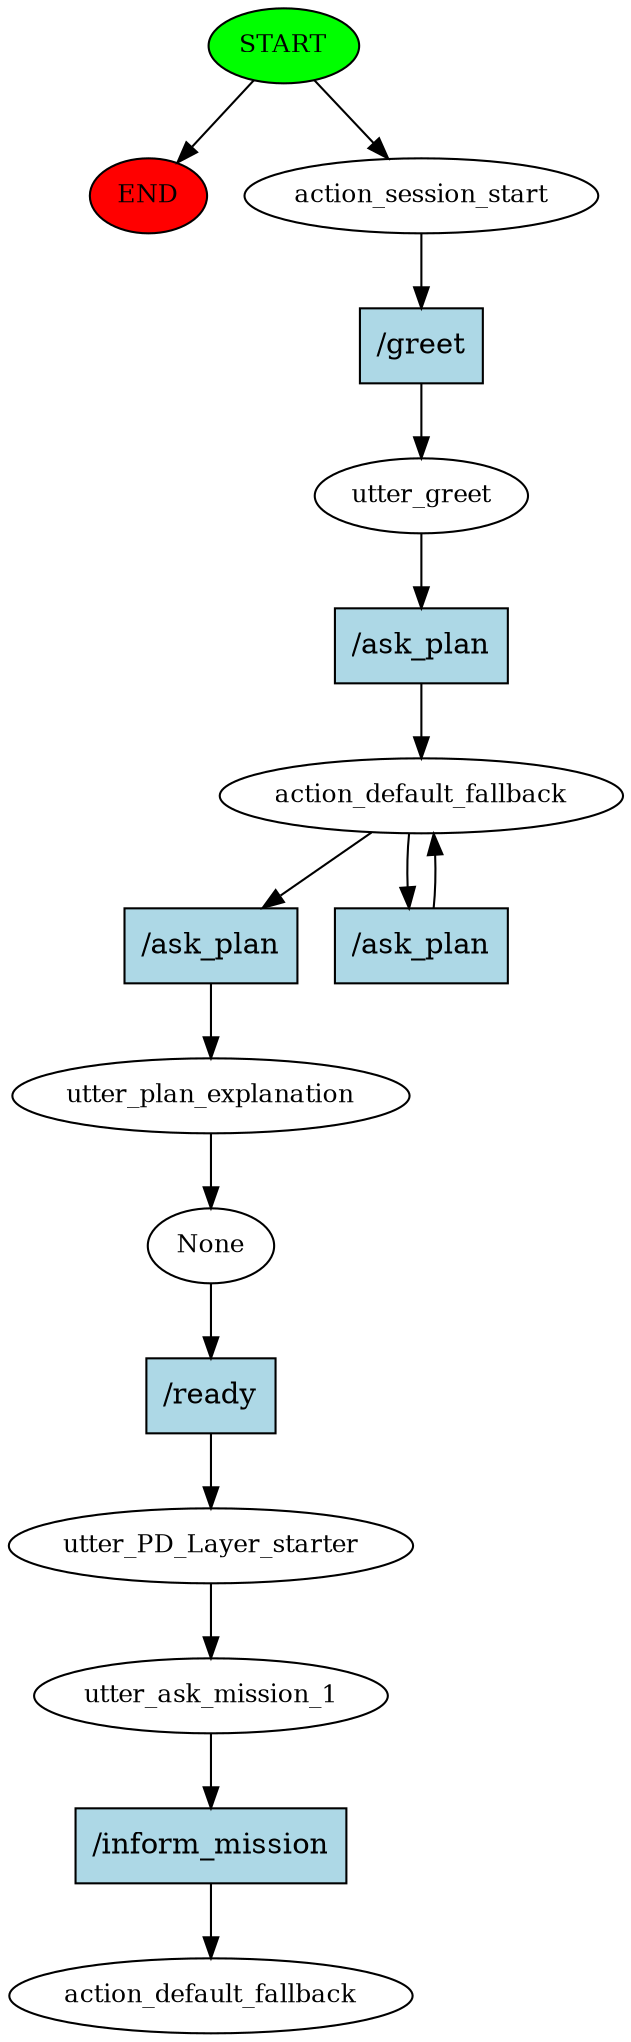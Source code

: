 digraph  {
0 [class="start active", fillcolor=green, fontsize=12, label=START, style=filled];
"-1" [class=end, fillcolor=red, fontsize=12, label=END, style=filled];
1 [class=active, fontsize=12, label=action_session_start];
2 [class=active, fontsize=12, label=utter_greet];
3 [class=active, fontsize=12, label=action_default_fallback];
5 [class=active, fontsize=12, label=utter_plan_explanation];
6 [class=active, fontsize=12, label=None];
7 [class=active, fontsize=12, label=utter_PD_Layer_starter];
8 [class=active, fontsize=12, label=utter_ask_mission_1];
9 [class="dashed active", fontsize=12, label=action_default_fallback];
10 [class="intent active", fillcolor=lightblue, label="/greet", shape=rect, style=filled];
11 [class="intent active", fillcolor=lightblue, label="/ask_plan", shape=rect, style=filled];
12 [class="intent active", fillcolor=lightblue, label="/ask_plan", shape=rect, style=filled];
13 [class="intent active", fillcolor=lightblue, label="/ask_plan", shape=rect, style=filled];
14 [class="intent active", fillcolor=lightblue, label="/ready", shape=rect, style=filled];
15 [class="intent active", fillcolor=lightblue, label="/inform_mission", shape=rect, style=filled];
0 -> "-1"  [class="", key=NONE, label=""];
0 -> 1  [class=active, key=NONE, label=""];
1 -> 10  [class=active, key=0];
2 -> 11  [class=active, key=0];
3 -> 12  [class=active, key=0];
3 -> 13  [class=active, key=0];
5 -> 6  [class=active, key=NONE, label=""];
6 -> 14  [class=active, key=0];
7 -> 8  [class=active, key=NONE, label=""];
8 -> 15  [class=active, key=0];
10 -> 2  [class=active, key=0];
11 -> 3  [class=active, key=0];
12 -> 5  [class=active, key=0];
13 -> 3  [class=active, key=0];
14 -> 7  [class=active, key=0];
15 -> 9  [class=active, key=0];
}
